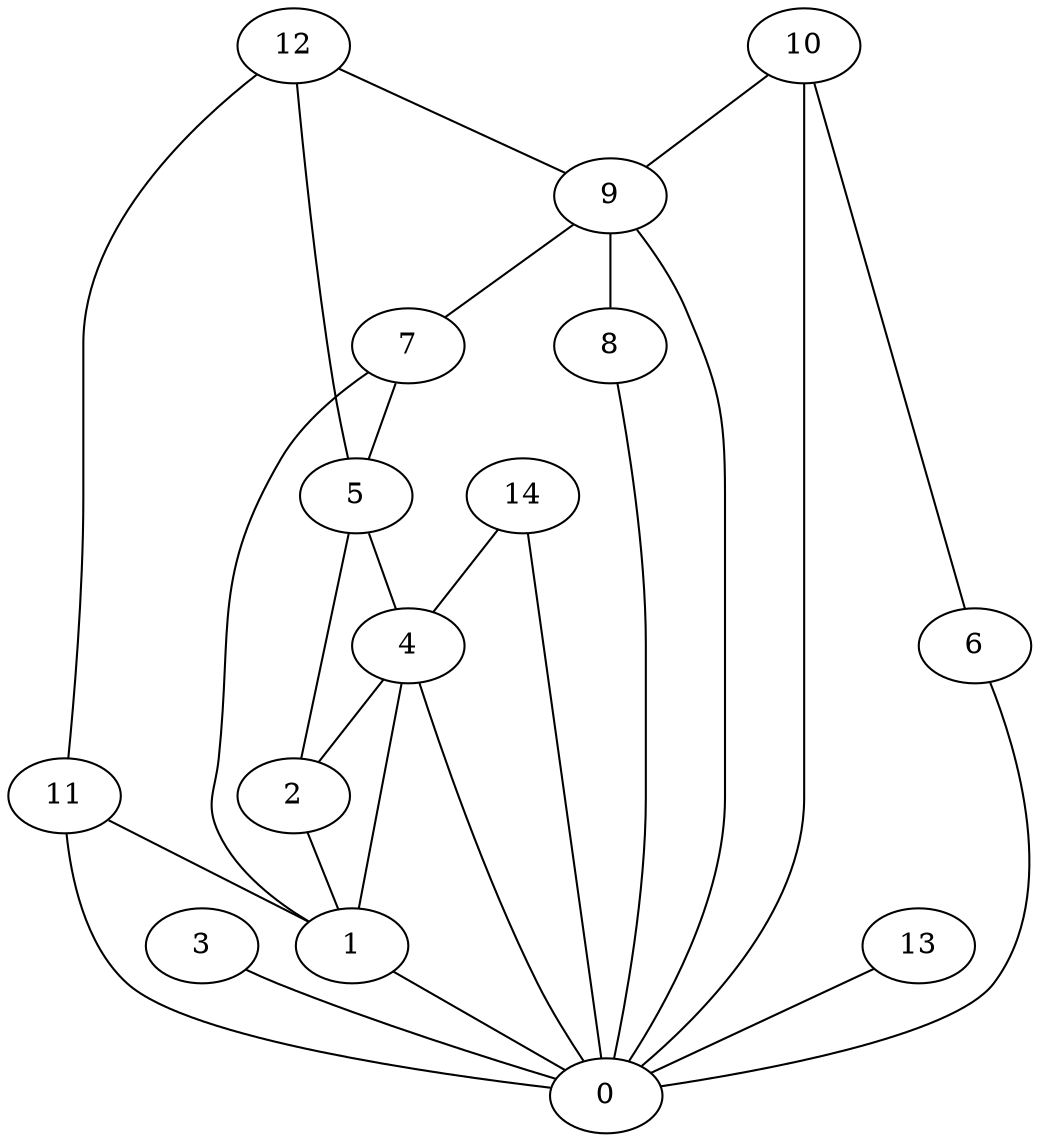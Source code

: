 digraph "sensornet-topology" {
label = "";
rankdir="BT";"0"->"1" [arrowhead = "both"] 
"0"->"3" [arrowhead = "both"] 
"0"->"4" [arrowhead = "both"] 
"0"->"6" [arrowhead = "both"] 
"0"->"8" [arrowhead = "both"] 
"0"->"9" [arrowhead = "both"] 
"0"->"10" [arrowhead = "both"] 
"0"->"11" [arrowhead = "both"] 
"0"->"13" [arrowhead = "both"] 
"0"->"14" [arrowhead = "both"] 
"1"->"2" [arrowhead = "both"] 
"1"->"4" [arrowhead = "both"] 
"1"->"7" [arrowhead = "both"] 
"1"->"11" [arrowhead = "both"] 
"2"->"4" [arrowhead = "both"] 
"2"->"5" [arrowhead = "both"] 
"4"->"5" [arrowhead = "both"] 
"4"->"14" [arrowhead = "both"] 
"5"->"7" [arrowhead = "both"] 
"5"->"12" [arrowhead = "both"] 
"6"->"10" [arrowhead = "both"] 
"7"->"9" [arrowhead = "both"] 
"8"->"9" [arrowhead = "both"] 
"9"->"10" [arrowhead = "both"] 
"9"->"12" [arrowhead = "both"] 
"11"->"12" [arrowhead = "both"] 
}